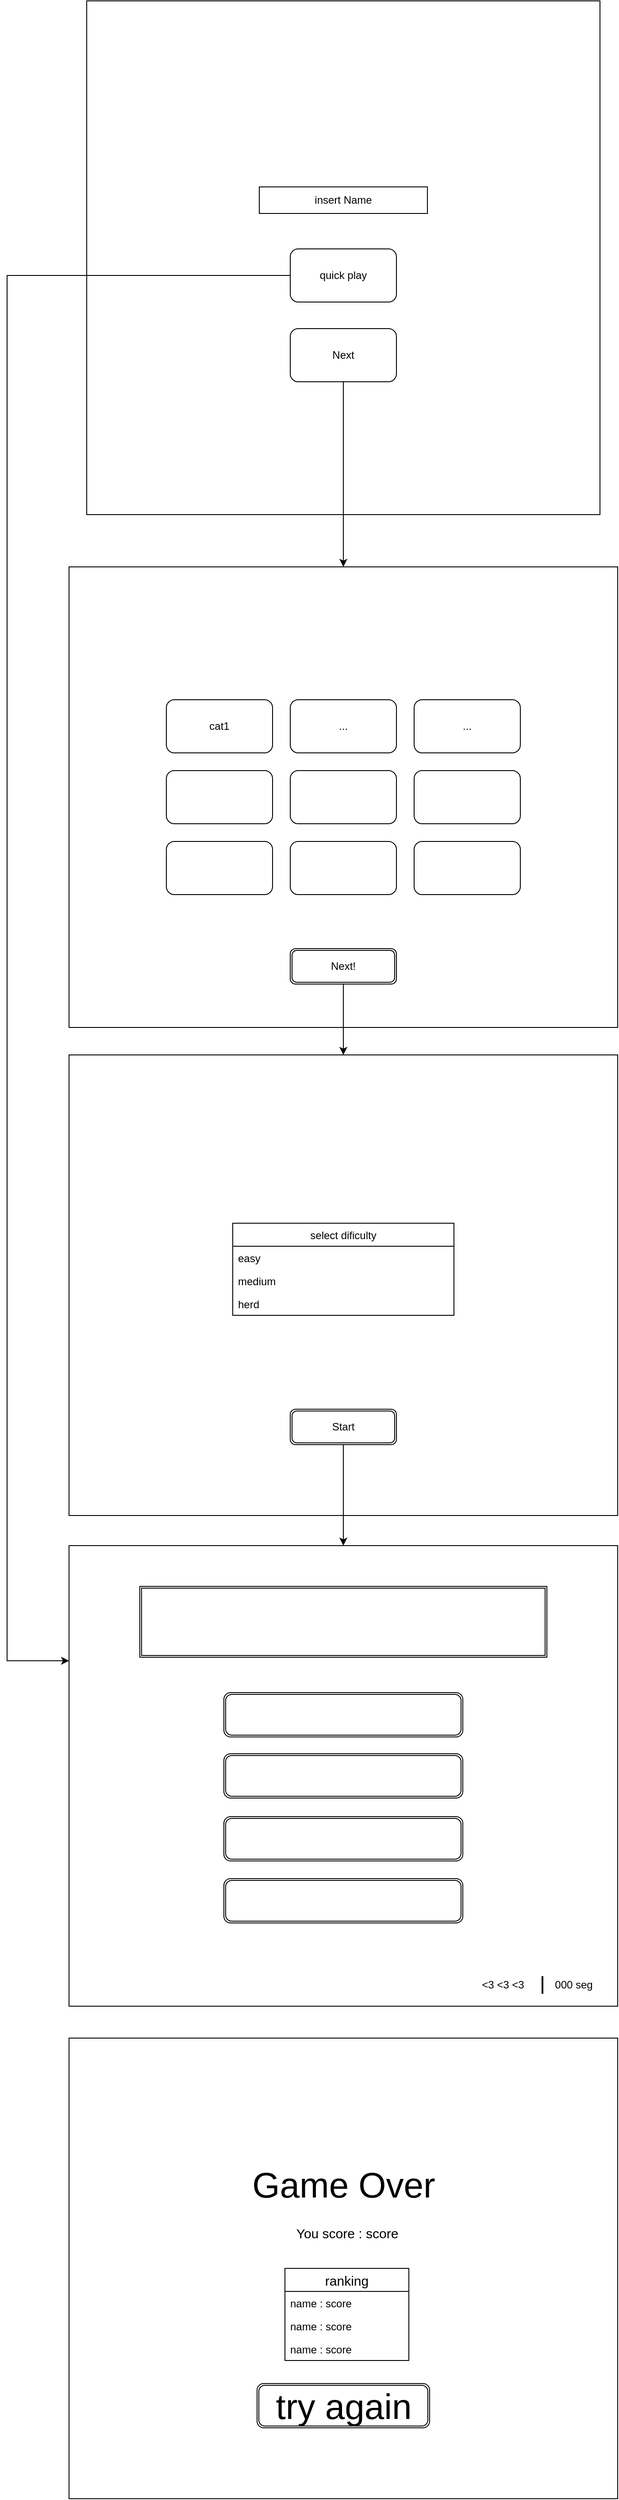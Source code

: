 <mxfile version="13.1.3">
    <diagram id="6hGFLwfOUW9BJ-s0fimq" name="Page-1">
        <mxGraphModel dx="1120" dy="621" grid="1" gridSize="10" guides="1" tooltips="1" connect="1" arrows="1" fold="1" page="1" pageScale="1" pageWidth="827" pageHeight="1169" math="0" shadow="0">
            <root>
                <mxCell id="0"/>
                <mxCell id="1" parent="0"/>
                <mxCell id="2" value="" style="whiteSpace=wrap;html=1;aspect=fixed;" vertex="1" parent="1">
                    <mxGeometry x="190" y="10" width="580" height="580" as="geometry"/>
                </mxCell>
                <mxCell id="3" value="insert Name" style="rounded=0;whiteSpace=wrap;html=1;" vertex="1" parent="1">
                    <mxGeometry x="385" y="220" width="190" height="30" as="geometry"/>
                </mxCell>
                <mxCell id="27" style="edgeStyle=orthogonalEdgeStyle;rounded=0;orthogonalLoop=1;jettySize=auto;html=1;exitX=0.5;exitY=1;exitDx=0;exitDy=0;" edge="1" parent="1" source="4" target="5">
                    <mxGeometry relative="1" as="geometry"/>
                </mxCell>
                <mxCell id="4" value="Next" style="rounded=1;whiteSpace=wrap;html=1;" vertex="1" parent="1">
                    <mxGeometry x="420" y="380" width="120" height="60" as="geometry"/>
                </mxCell>
                <mxCell id="5" value="" style="rounded=0;whiteSpace=wrap;html=1;" vertex="1" parent="1">
                    <mxGeometry x="170" y="649" width="620" height="520" as="geometry"/>
                </mxCell>
                <mxCell id="6" value="" style="rounded=1;whiteSpace=wrap;html=1;" vertex="1" parent="1">
                    <mxGeometry x="280" y="959" width="120" height="60" as="geometry"/>
                </mxCell>
                <mxCell id="7" value="" style="rounded=1;whiteSpace=wrap;html=1;" vertex="1" parent="1">
                    <mxGeometry x="420" y="959" width="120" height="60" as="geometry"/>
                </mxCell>
                <mxCell id="8" value="" style="rounded=1;whiteSpace=wrap;html=1;" vertex="1" parent="1">
                    <mxGeometry x="560" y="959" width="120" height="60" as="geometry"/>
                </mxCell>
                <mxCell id="9" value="cat1" style="rounded=1;whiteSpace=wrap;html=1;" vertex="1" parent="1">
                    <mxGeometry x="280" y="799" width="120" height="60" as="geometry"/>
                </mxCell>
                <mxCell id="10" value="" style="rounded=1;whiteSpace=wrap;html=1;" vertex="1" parent="1">
                    <mxGeometry x="280" y="879" width="120" height="60" as="geometry"/>
                </mxCell>
                <mxCell id="11" value="" style="rounded=1;whiteSpace=wrap;html=1;" vertex="1" parent="1">
                    <mxGeometry x="420" y="879" width="120" height="60" as="geometry"/>
                </mxCell>
                <mxCell id="12" value="" style="rounded=1;whiteSpace=wrap;html=1;" vertex="1" parent="1">
                    <mxGeometry x="560" y="879" width="120" height="60" as="geometry"/>
                </mxCell>
                <mxCell id="13" value="..." style="rounded=1;whiteSpace=wrap;html=1;" vertex="1" parent="1">
                    <mxGeometry x="420" y="799" width="120" height="60" as="geometry"/>
                </mxCell>
                <mxCell id="14" value="..." style="rounded=1;whiteSpace=wrap;html=1;" vertex="1" parent="1">
                    <mxGeometry x="560" y="799" width="120" height="60" as="geometry"/>
                </mxCell>
                <mxCell id="28" style="edgeStyle=orthogonalEdgeStyle;rounded=0;orthogonalLoop=1;jettySize=auto;html=1;exitX=0.5;exitY=1;exitDx=0;exitDy=0;" edge="1" parent="1" source="16" target="21">
                    <mxGeometry relative="1" as="geometry"/>
                </mxCell>
                <mxCell id="16" value="Next!" style="shape=ext;double=1;rounded=1;whiteSpace=wrap;html=1;" vertex="1" parent="1">
                    <mxGeometry x="420" y="1080" width="120" height="40" as="geometry"/>
                </mxCell>
                <mxCell id="21" value="" style="rounded=0;whiteSpace=wrap;html=1;" vertex="1" parent="1">
                    <mxGeometry x="170" y="1200" width="620" height="520" as="geometry"/>
                </mxCell>
                <mxCell id="30" style="edgeStyle=orthogonalEdgeStyle;rounded=0;orthogonalLoop=1;jettySize=auto;html=1;exitX=0.5;exitY=1;exitDx=0;exitDy=0;entryX=0.5;entryY=0;entryDx=0;entryDy=0;" edge="1" parent="1" source="23" target="26">
                    <mxGeometry relative="1" as="geometry"/>
                </mxCell>
                <mxCell id="23" value="Start" style="shape=ext;double=1;rounded=1;whiteSpace=wrap;html=1;" vertex="1" parent="1">
                    <mxGeometry x="420" y="1600" width="120" height="40" as="geometry"/>
                </mxCell>
                <mxCell id="29" style="edgeStyle=orthogonalEdgeStyle;rounded=0;orthogonalLoop=1;jettySize=auto;html=1;exitX=0;exitY=0.5;exitDx=0;exitDy=0;entryX=0;entryY=0.25;entryDx=0;entryDy=0;" edge="1" parent="1" source="25" target="26">
                    <mxGeometry relative="1" as="geometry">
                        <Array as="points">
                            <mxPoint x="100" y="320"/>
                            <mxPoint x="100" y="1884"/>
                        </Array>
                    </mxGeometry>
                </mxCell>
                <mxCell id="25" value="quick play" style="rounded=1;whiteSpace=wrap;html=1;" vertex="1" parent="1">
                    <mxGeometry x="420" y="290" width="120" height="60" as="geometry"/>
                </mxCell>
                <mxCell id="17" value="select dificulty" style="swimlane;fontStyle=0;childLayout=stackLayout;horizontal=1;startSize=26;fillColor=none;horizontalStack=0;resizeParent=1;resizeParentMax=0;resizeLast=0;collapsible=1;marginBottom=0;" vertex="1" parent="1">
                    <mxGeometry x="355" y="1390" width="250" height="104" as="geometry"/>
                </mxCell>
                <mxCell id="18" value="easy" style="text;strokeColor=none;fillColor=none;align=left;verticalAlign=top;spacingLeft=4;spacingRight=4;overflow=hidden;rotatable=0;points=[[0,0.5],[1,0.5]];portConstraint=eastwest;" vertex="1" parent="17">
                    <mxGeometry y="26" width="250" height="26" as="geometry"/>
                </mxCell>
                <mxCell id="19" value="medium" style="text;strokeColor=none;fillColor=none;align=left;verticalAlign=top;spacingLeft=4;spacingRight=4;overflow=hidden;rotatable=0;points=[[0,0.5],[1,0.5]];portConstraint=eastwest;" vertex="1" parent="17">
                    <mxGeometry y="52" width="250" height="26" as="geometry"/>
                </mxCell>
                <mxCell id="20" value="herd" style="text;strokeColor=none;fillColor=none;align=left;verticalAlign=top;spacingLeft=4;spacingRight=4;overflow=hidden;rotatable=0;points=[[0,0.5],[1,0.5]];portConstraint=eastwest;" vertex="1" parent="17">
                    <mxGeometry y="78" width="250" height="26" as="geometry"/>
                </mxCell>
                <mxCell id="26" value="" style="rounded=0;whiteSpace=wrap;html=1;" vertex="1" parent="1">
                    <mxGeometry x="170" y="1754" width="620" height="520" as="geometry"/>
                </mxCell>
                <mxCell id="31" value="&lt;span id=&quot;docs-internal-guid-71206e4f-7fff-5bd5-7ce0-e3aaf4b4be16&quot;&gt;&lt;span style=&quot;font-size: 14pt ; font-family: &amp;#34;roboto&amp;#34; , sans-serif ; color: rgb(255 , 255 , 255) ; background-color: transparent ; vertical-align: baseline&quot;&gt;Who was the villain of &amp;amp;#039;&amp;amp;#039;The Lion King&amp;amp;#039;&amp;amp;#039;?&lt;/span&gt;&lt;/span&gt;" style="shape=ext;double=1;rounded=0;whiteSpace=wrap;html=1;" vertex="1" parent="1">
                    <mxGeometry x="250" y="1800" width="460" height="80" as="geometry"/>
                </mxCell>
                <mxCell id="32" value="" style="shape=ext;double=1;rounded=1;whiteSpace=wrap;html=1;" vertex="1" parent="1">
                    <mxGeometry x="345" y="1920" width="270" height="50" as="geometry"/>
                </mxCell>
                <mxCell id="33" value="" style="shape=ext;double=1;rounded=1;whiteSpace=wrap;html=1;" vertex="1" parent="1">
                    <mxGeometry x="345" y="1989" width="270" height="50" as="geometry"/>
                </mxCell>
                <mxCell id="34" value="" style="shape=ext;double=1;rounded=1;whiteSpace=wrap;html=1;" vertex="1" parent="1">
                    <mxGeometry x="345" y="2060" width="270" height="50" as="geometry"/>
                </mxCell>
                <mxCell id="35" value="" style="shape=ext;double=1;rounded=1;whiteSpace=wrap;html=1;" vertex="1" parent="1">
                    <mxGeometry x="345" y="2130" width="270" height="50" as="geometry"/>
                </mxCell>
                <mxCell id="38" value="&amp;lt;3 &amp;lt;3 &amp;lt;3" style="text;html=1;align=center;verticalAlign=middle;resizable=0;points=[];autosize=1;" vertex="1" parent="1">
                    <mxGeometry x="630" y="2240" width="60" height="20" as="geometry"/>
                </mxCell>
                <mxCell id="40" value="" style="line;strokeWidth=2;direction=south;html=1;" vertex="1" parent="1">
                    <mxGeometry x="700" y="2240" width="10" height="20" as="geometry"/>
                </mxCell>
                <mxCell id="41" value="000 seg" style="text;html=1;align=center;verticalAlign=middle;resizable=0;points=[];autosize=1;" vertex="1" parent="1">
                    <mxGeometry x="710" y="2240" width="60" height="20" as="geometry"/>
                </mxCell>
                <mxCell id="42" value="" style="rounded=0;whiteSpace=wrap;html=1;" vertex="1" parent="1">
                    <mxGeometry x="170" y="2310" width="620" height="520" as="geometry"/>
                </mxCell>
                <mxCell id="43" value="Game Over" style="text;html=1;align=center;verticalAlign=middle;resizable=0;points=[];autosize=1;fontSize=40;" vertex="1" parent="1">
                    <mxGeometry x="370" y="2450" width="220" height="50" as="geometry"/>
                </mxCell>
                <mxCell id="45" value="try again" style="shape=ext;double=1;rounded=1;whiteSpace=wrap;html=1;fontSize=40;" vertex="1" parent="1">
                    <mxGeometry x="382.5" y="2700" width="195" height="50" as="geometry"/>
                </mxCell>
                <mxCell id="47" value="ranking" style="swimlane;fontStyle=0;childLayout=stackLayout;horizontal=1;startSize=26;fillColor=none;horizontalStack=0;resizeParent=1;resizeParentMax=0;resizeLast=0;collapsible=1;marginBottom=0;fontSize=15;" vertex="1" parent="1">
                    <mxGeometry x="414" y="2570" width="140" height="104" as="geometry"/>
                </mxCell>
                <mxCell id="48" value="name : score" style="text;strokeColor=none;fillColor=none;align=left;verticalAlign=top;spacingLeft=4;spacingRight=4;overflow=hidden;rotatable=0;points=[[0,0.5],[1,0.5]];portConstraint=eastwest;" vertex="1" parent="47">
                    <mxGeometry y="26" width="140" height="26" as="geometry"/>
                </mxCell>
                <mxCell id="49" value="name : score" style="text;strokeColor=none;fillColor=none;align=left;verticalAlign=top;spacingLeft=4;spacingRight=4;overflow=hidden;rotatable=0;points=[[0,0.5],[1,0.5]];portConstraint=eastwest;" vertex="1" parent="47">
                    <mxGeometry y="52" width="140" height="26" as="geometry"/>
                </mxCell>
                <mxCell id="50" value="name : score" style="text;strokeColor=none;fillColor=none;align=left;verticalAlign=top;spacingLeft=4;spacingRight=4;overflow=hidden;rotatable=0;points=[[0,0.5],[1,0.5]];portConstraint=eastwest;" vertex="1" parent="47">
                    <mxGeometry y="78" width="140" height="26" as="geometry"/>
                </mxCell>
                <mxCell id="51" value="You score : score" style="text;html=1;align=center;verticalAlign=middle;resizable=0;points=[];autosize=1;fontSize=15;" vertex="1" parent="1">
                    <mxGeometry x="419" y="2520" width="130" height="20" as="geometry"/>
                </mxCell>
            </root>
        </mxGraphModel>
    </diagram>
</mxfile>